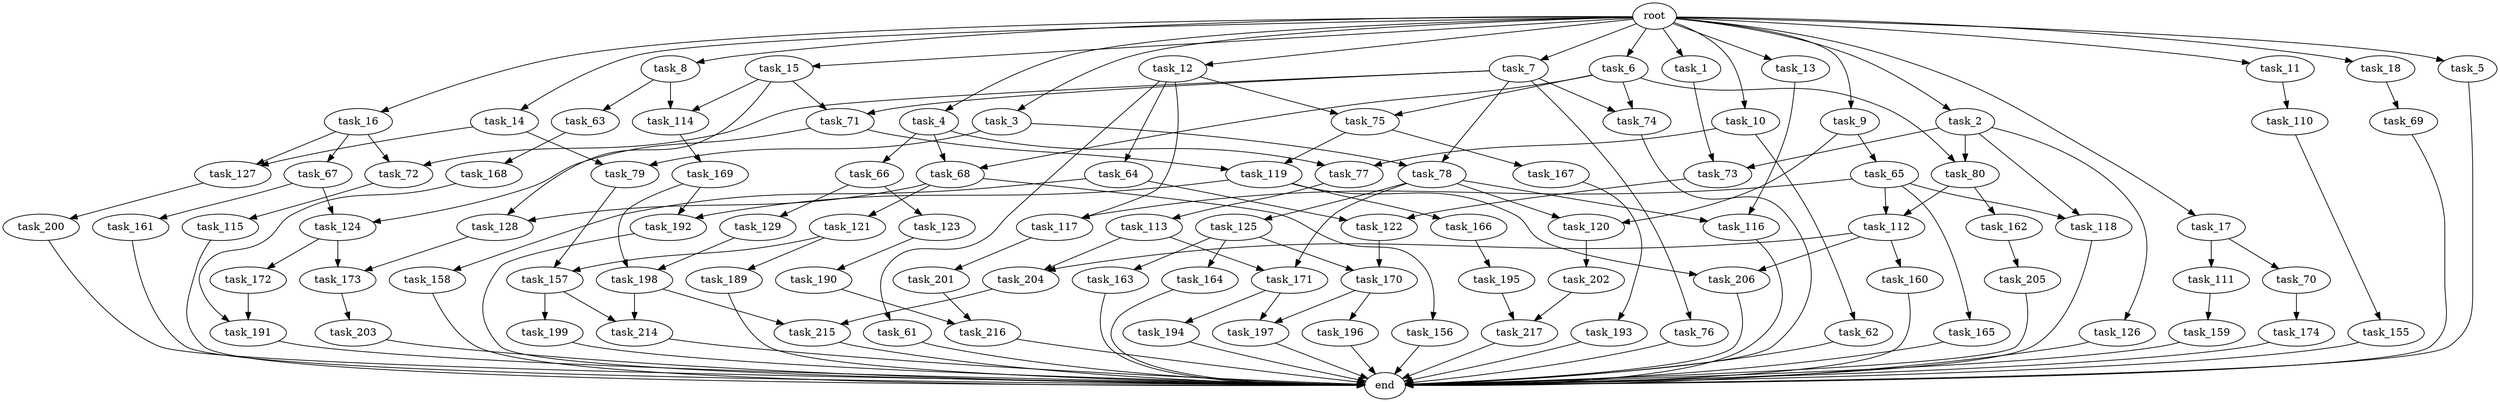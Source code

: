 digraph G {
  task_214 [size="11682311045.120001"];
  task_156 [size="343597383.680000"];
  task_171 [size="9363028705.280001"];
  task_173 [size="9105330667.520000"];
  task_191 [size="12455405158.400000"];
  task_15 [size="10.240000"];
  task_128 [size="5841155522.560000"];
  task_114 [size="14087492730.880001"];
  task_190 [size="3092376453.120000"];
  task_195 [size="343597383.680000"];
  task_79 [size="1116691496.960000"];
  task_16 [size="10.240000"];
  task_110 [size="773094113.280000"];
  task_68 [size="4552665333.760000"];
  task_61 [size="1374389534.720000"];
  task_217 [size="8589934592.000000"];
  task_74 [size="7301444403.200000"];
  task_158 [size="773094113.280000"];
  task_1 [size="10.240000"];
  task_64 [size="1374389534.720000"];
  task_160 [size="4209067950.080000"];
  task_11 [size="10.240000"];
  task_62 [size="1374389534.720000"];
  task_2 [size="10.240000"];
  task_10 [size="10.240000"];
  task_127 [size="2920577761.280000"];
  task_66 [size="343597383.680000"];
  task_123 [size="6957847019.520000"];
  task_166 [size="5497558138.880000"];
  task_122 [size="1546188226.560000"];
  task_72 [size="5239860101.120000"];
  task_17 [size="10.240000"];
  task_174 [size="3092376453.120000"];
  task_199 [size="3092376453.120000"];
  task_155 [size="1374389534.720000"];
  task_67 [size="2147483648.000000"];
  task_197 [size="1116691496.960000"];
  task_203 [size="3092376453.120000"];
  task_157 [size="6184752906.240000"];
  task_172 [size="2147483648.000000"];
  task_12 [size="10.240000"];
  task_121 [size="343597383.680000"];
  task_77 [size="1717986918.400000"];
  task_194 [size="773094113.280000"];
  task_159 [size="6957847019.520000"];
  task_167 [size="773094113.280000"];
  task_70 [size="4209067950.080000"];
  task_80 [size="11166914969.600000"];
  end [size="0.000000"];
  task_170 [size="8418135900.160000"];
  task_9 [size="10.240000"];
  task_78 [size="3435973836.800000"];
  task_165 [size="6957847019.520000"];
  task_163 [size="4209067950.080000"];
  task_192 [size="7645041786.880000"];
  task_202 [size="8589934592.000000"];
  task_69 [size="8589934592.000000"];
  task_118 [size="13915694039.040001"];
  task_196 [size="343597383.680000"];
  task_201 [size="1374389534.720000"];
  task_65 [size="6957847019.520000"];
  task_198 [size="6356551598.080000"];
  task_168 [size="8589934592.000000"];
  task_206 [size="9706626088.960001"];
  task_13 [size="10.240000"];
  task_193 [size="4209067950.080000"];
  task_18 [size="10.240000"];
  task_129 [size="6957847019.520000"];
  task_3 [size="10.240000"];
  task_126 [size="6957847019.520000"];
  task_216 [size="9105330667.520000"];
  task_169 [size="4209067950.080000"];
  task_5 [size="10.240000"];
  task_189 [size="3092376453.120000"];
  task_76 [size="3092376453.120000"];
  task_115 [size="3092376453.120000"];
  task_8 [size="10.240000"];
  task_161 [size="773094113.280000"];
  task_73 [size="7730941132.800000"];
  task_14 [size="10.240000"];
  task_116 [size="14087492730.880001"];
  task_4 [size="10.240000"];
  task_119 [size="2920577761.280000"];
  task_164 [size="4209067950.080000"];
  task_200 [size="2147483648.000000"];
  task_113 [size="773094113.280000"];
  task_112 [size="8332236554.240000"];
  root [size="0.000000"];
  task_120 [size="15547781611.520000"];
  task_125 [size="8589934592.000000"];
  task_6 [size="10.240000"];
  task_215 [size="15547781611.520000"];
  task_124 [size="2920577761.280000"];
  task_117 [size="8332236554.240000"];
  task_162 [size="1374389534.720000"];
  task_205 [size="773094113.280000"];
  task_111 [size="4209067950.080000"];
  task_204 [size="4982162063.360000"];
  task_63 [size="8589934592.000000"];
  task_7 [size="10.240000"];
  task_71 [size="8589934592.000000"];
  task_75 [size="5583457484.800000"];

  task_214 -> end [size="1.000000"];
  task_156 -> end [size="1.000000"];
  task_171 -> task_194 [size="75497472.000000"];
  task_171 -> task_197 [size="75497472.000000"];
  task_173 -> task_203 [size="301989888.000000"];
  task_191 -> end [size="1.000000"];
  task_15 -> task_128 [size="536870912.000000"];
  task_15 -> task_71 [size="536870912.000000"];
  task_15 -> task_114 [size="536870912.000000"];
  task_128 -> task_173 [size="679477248.000000"];
  task_114 -> task_169 [size="411041792.000000"];
  task_190 -> task_216 [size="209715200.000000"];
  task_195 -> task_217 [size="536870912.000000"];
  task_79 -> task_157 [size="301989888.000000"];
  task_16 -> task_127 [size="209715200.000000"];
  task_16 -> task_72 [size="209715200.000000"];
  task_16 -> task_67 [size="209715200.000000"];
  task_110 -> task_155 [size="134217728.000000"];
  task_68 -> task_156 [size="33554432.000000"];
  task_68 -> task_128 [size="33554432.000000"];
  task_68 -> task_121 [size="33554432.000000"];
  task_61 -> end [size="1.000000"];
  task_217 -> end [size="1.000000"];
  task_74 -> end [size="1.000000"];
  task_158 -> end [size="1.000000"];
  task_1 -> task_73 [size="75497472.000000"];
  task_64 -> task_122 [size="75497472.000000"];
  task_64 -> task_158 [size="75497472.000000"];
  task_160 -> end [size="1.000000"];
  task_11 -> task_110 [size="75497472.000000"];
  task_62 -> end [size="1.000000"];
  task_2 -> task_80 [size="679477248.000000"];
  task_2 -> task_73 [size="679477248.000000"];
  task_2 -> task_118 [size="679477248.000000"];
  task_2 -> task_126 [size="679477248.000000"];
  task_10 -> task_62 [size="134217728.000000"];
  task_10 -> task_77 [size="134217728.000000"];
  task_127 -> task_200 [size="209715200.000000"];
  task_66 -> task_123 [size="679477248.000000"];
  task_66 -> task_129 [size="679477248.000000"];
  task_123 -> task_190 [size="301989888.000000"];
  task_166 -> task_195 [size="33554432.000000"];
  task_122 -> task_170 [size="411041792.000000"];
  task_72 -> task_115 [size="301989888.000000"];
  task_17 -> task_70 [size="411041792.000000"];
  task_17 -> task_111 [size="411041792.000000"];
  task_174 -> end [size="1.000000"];
  task_199 -> end [size="1.000000"];
  task_155 -> end [size="1.000000"];
  task_67 -> task_161 [size="75497472.000000"];
  task_67 -> task_124 [size="75497472.000000"];
  task_197 -> end [size="1.000000"];
  task_203 -> end [size="1.000000"];
  task_157 -> task_214 [size="301989888.000000"];
  task_157 -> task_199 [size="301989888.000000"];
  task_172 -> task_191 [size="679477248.000000"];
  task_12 -> task_61 [size="134217728.000000"];
  task_12 -> task_64 [size="134217728.000000"];
  task_12 -> task_75 [size="134217728.000000"];
  task_12 -> task_117 [size="134217728.000000"];
  task_121 -> task_189 [size="301989888.000000"];
  task_121 -> task_157 [size="301989888.000000"];
  task_77 -> task_113 [size="75497472.000000"];
  task_194 -> end [size="1.000000"];
  task_159 -> end [size="1.000000"];
  task_167 -> task_193 [size="411041792.000000"];
  task_70 -> task_174 [size="301989888.000000"];
  task_80 -> task_162 [size="134217728.000000"];
  task_80 -> task_112 [size="134217728.000000"];
  task_170 -> task_197 [size="33554432.000000"];
  task_170 -> task_196 [size="33554432.000000"];
  task_9 -> task_120 [size="679477248.000000"];
  task_9 -> task_65 [size="679477248.000000"];
  task_78 -> task_120 [size="838860800.000000"];
  task_78 -> task_116 [size="838860800.000000"];
  task_78 -> task_125 [size="838860800.000000"];
  task_78 -> task_171 [size="838860800.000000"];
  task_165 -> end [size="1.000000"];
  task_163 -> end [size="1.000000"];
  task_192 -> end [size="1.000000"];
  task_202 -> task_217 [size="301989888.000000"];
  task_69 -> end [size="1.000000"];
  task_118 -> end [size="1.000000"];
  task_196 -> end [size="1.000000"];
  task_201 -> task_216 [size="679477248.000000"];
  task_65 -> task_118 [size="679477248.000000"];
  task_65 -> task_112 [size="679477248.000000"];
  task_65 -> task_165 [size="679477248.000000"];
  task_65 -> task_117 [size="679477248.000000"];
  task_198 -> task_214 [size="838860800.000000"];
  task_198 -> task_215 [size="838860800.000000"];
  task_168 -> task_191 [size="536870912.000000"];
  task_206 -> end [size="1.000000"];
  task_13 -> task_116 [size="536870912.000000"];
  task_193 -> end [size="1.000000"];
  task_18 -> task_69 [size="838860800.000000"];
  task_129 -> task_198 [size="411041792.000000"];
  task_3 -> task_79 [size="33554432.000000"];
  task_3 -> task_78 [size="33554432.000000"];
  task_126 -> end [size="1.000000"];
  task_216 -> end [size="1.000000"];
  task_169 -> task_198 [size="209715200.000000"];
  task_169 -> task_192 [size="209715200.000000"];
  task_5 -> end [size="1.000000"];
  task_189 -> end [size="1.000000"];
  task_76 -> end [size="1.000000"];
  task_115 -> end [size="1.000000"];
  task_8 -> task_63 [size="838860800.000000"];
  task_8 -> task_114 [size="838860800.000000"];
  task_161 -> end [size="1.000000"];
  task_73 -> task_122 [size="75497472.000000"];
  task_14 -> task_127 [size="75497472.000000"];
  task_14 -> task_79 [size="75497472.000000"];
  task_116 -> end [size="1.000000"];
  task_4 -> task_66 [size="33554432.000000"];
  task_4 -> task_77 [size="33554432.000000"];
  task_4 -> task_68 [size="33554432.000000"];
  task_119 -> task_166 [size="536870912.000000"];
  task_119 -> task_192 [size="536870912.000000"];
  task_119 -> task_206 [size="536870912.000000"];
  task_164 -> end [size="1.000000"];
  task_200 -> end [size="1.000000"];
  task_113 -> task_171 [size="75497472.000000"];
  task_113 -> task_204 [size="75497472.000000"];
  task_112 -> task_160 [size="411041792.000000"];
  task_112 -> task_206 [size="411041792.000000"];
  task_112 -> task_204 [size="411041792.000000"];
  root -> task_8 [size="1.000000"];
  root -> task_9 [size="1.000000"];
  root -> task_16 [size="1.000000"];
  root -> task_14 [size="1.000000"];
  root -> task_6 [size="1.000000"];
  root -> task_4 [size="1.000000"];
  root -> task_5 [size="1.000000"];
  root -> task_1 [size="1.000000"];
  root -> task_10 [size="1.000000"];
  root -> task_13 [size="1.000000"];
  root -> task_15 [size="1.000000"];
  root -> task_11 [size="1.000000"];
  root -> task_3 [size="1.000000"];
  root -> task_12 [size="1.000000"];
  root -> task_2 [size="1.000000"];
  root -> task_18 [size="1.000000"];
  root -> task_7 [size="1.000000"];
  root -> task_17 [size="1.000000"];
  task_120 -> task_202 [size="838860800.000000"];
  task_125 -> task_170 [size="411041792.000000"];
  task_125 -> task_163 [size="411041792.000000"];
  task_125 -> task_164 [size="411041792.000000"];
  task_6 -> task_80 [size="411041792.000000"];
  task_6 -> task_68 [size="411041792.000000"];
  task_6 -> task_74 [size="411041792.000000"];
  task_6 -> task_75 [size="411041792.000000"];
  task_215 -> end [size="1.000000"];
  task_124 -> task_173 [size="209715200.000000"];
  task_124 -> task_172 [size="209715200.000000"];
  task_117 -> task_201 [size="134217728.000000"];
  task_162 -> task_205 [size="75497472.000000"];
  task_205 -> end [size="1.000000"];
  task_111 -> task_159 [size="679477248.000000"];
  task_204 -> task_215 [size="679477248.000000"];
  task_63 -> task_168 [size="838860800.000000"];
  task_7 -> task_72 [size="301989888.000000"];
  task_7 -> task_78 [size="301989888.000000"];
  task_7 -> task_74 [size="301989888.000000"];
  task_7 -> task_76 [size="301989888.000000"];
  task_7 -> task_71 [size="301989888.000000"];
  task_71 -> task_119 [size="209715200.000000"];
  task_71 -> task_124 [size="209715200.000000"];
  task_75 -> task_167 [size="75497472.000000"];
  task_75 -> task_119 [size="75497472.000000"];
}
